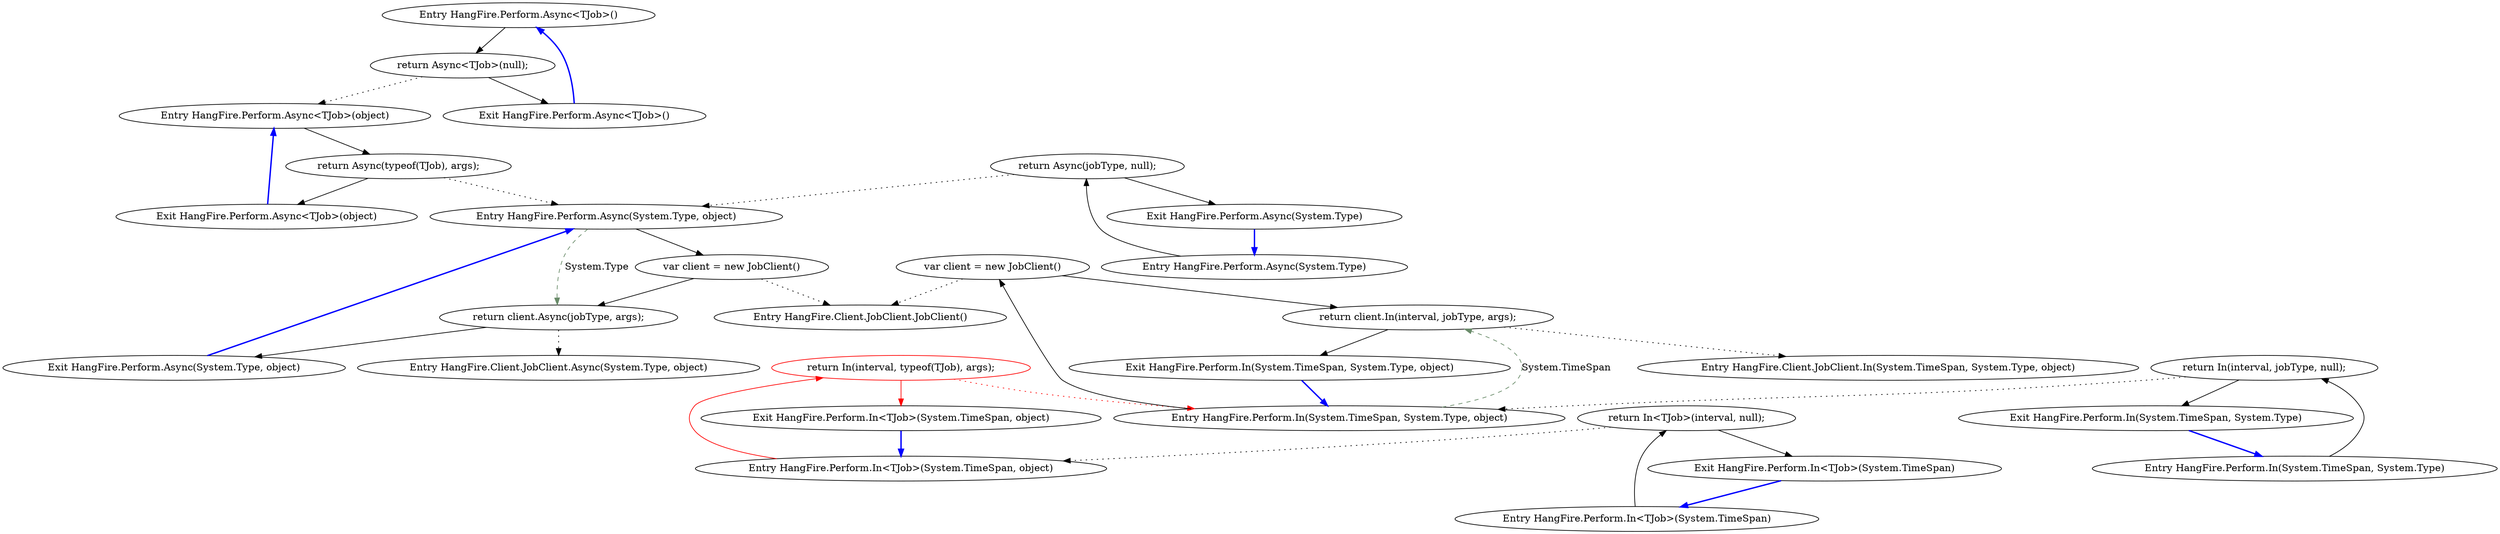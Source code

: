 digraph  {
n0 [label="Entry HangFire.Perform.Async<TJob>()", span="9-9", cluster="HangFire.Perform.Async<TJob>()"];
n1 [label="return Async<TJob>(null);", span="12-12", cluster="HangFire.Perform.Async<TJob>()"];
n2 [label="Exit HangFire.Perform.Async<TJob>()", span="9-9", cluster="HangFire.Perform.Async<TJob>()"];
n3 [label="Entry HangFire.Perform.Async<TJob>(object)", span="16-16", cluster="HangFire.Perform.Async<TJob>(object)"];
n4 [label="return Async(typeof(TJob), args);", span="19-19", cluster="HangFire.Perform.Async<TJob>(object)"];
n5 [label="Exit HangFire.Perform.Async<TJob>(object)", span="16-16", cluster="HangFire.Perform.Async<TJob>(object)"];
n6 [label="Entry HangFire.Perform.Async(System.Type, object)", span="27-27", cluster="HangFire.Perform.Async(System.Type, object)"];
n7 [label="Entry HangFire.Perform.Async(System.Type)", span="22-22", cluster="HangFire.Perform.Async(System.Type)"];
n8 [label="return Async(jobType, null);", span="24-24", cluster="HangFire.Perform.Async(System.Type)"];
n9 [label="Exit HangFire.Perform.Async(System.Type)", span="22-22", cluster="HangFire.Perform.Async(System.Type)"];
n10 [label="var client = new JobClient()", span="29-29", cluster="HangFire.Perform.Async(System.Type, object)"];
n11 [label="return client.Async(jobType, args);", span="31-31", cluster="HangFire.Perform.Async(System.Type, object)"];
n13 [label="Entry HangFire.Client.JobClient.JobClient()", span="7-7", cluster="HangFire.Client.JobClient.JobClient()"];
n12 [label="Exit HangFire.Perform.Async(System.Type, object)", span="27-27", cluster="HangFire.Perform.Async(System.Type, object)"];
n14 [label="Entry HangFire.Client.JobClient.Async(System.Type, object)", span="12-12", cluster="HangFire.Client.JobClient.Async(System.Type, object)"];
n15 [label="Entry HangFire.Perform.In<TJob>(System.TimeSpan)", span="36-36", cluster="HangFire.Perform.In<TJob>(System.TimeSpan)"];
n16 [label="return In<TJob>(interval, null);", span="39-39", cluster="HangFire.Perform.In<TJob>(System.TimeSpan)"];
n17 [label="Exit HangFire.Perform.In<TJob>(System.TimeSpan)", span="36-36", cluster="HangFire.Perform.In<TJob>(System.TimeSpan)"];
n18 [label="Entry HangFire.Perform.In<TJob>(System.TimeSpan, object)", span="43-43", cluster="HangFire.Perform.In<TJob>(System.TimeSpan, object)"];
n19 [label="return In(interval, typeof(TJob), args);", span="46-46", cluster="HangFire.Perform.In<TJob>(System.TimeSpan, object)", color=red, community=0];
n20 [label="Exit HangFire.Perform.In<TJob>(System.TimeSpan, object)", span="43-43", cluster="HangFire.Perform.In<TJob>(System.TimeSpan, object)"];
n21 [label="Entry HangFire.Perform.In(System.TimeSpan, System.Type, object)", span="54-54", cluster="HangFire.Perform.In(System.TimeSpan, System.Type, object)"];
n22 [label="Entry HangFire.Perform.In(System.TimeSpan, System.Type)", span="49-49", cluster="HangFire.Perform.In(System.TimeSpan, System.Type)"];
n23 [label="return In(interval, jobType, null);", span="51-51", cluster="HangFire.Perform.In(System.TimeSpan, System.Type)"];
n24 [label="Exit HangFire.Perform.In(System.TimeSpan, System.Type)", span="49-49", cluster="HangFire.Perform.In(System.TimeSpan, System.Type)"];
n25 [label="var client = new JobClient()", span="56-56", cluster="HangFire.Perform.In(System.TimeSpan, System.Type, object)"];
n26 [label="return client.In(interval, jobType, args);", span="58-58", cluster="HangFire.Perform.In(System.TimeSpan, System.Type, object)"];
n27 [label="Exit HangFire.Perform.In(System.TimeSpan, System.Type, object)", span="54-54", cluster="HangFire.Perform.In(System.TimeSpan, System.Type, object)"];
n28 [label="Entry HangFire.Client.JobClient.In(System.TimeSpan, System.Type, object)", span="40-40", cluster="HangFire.Client.JobClient.In(System.TimeSpan, System.Type, object)"];
n0 -> n1  [key=0, style=solid];
n1 -> n2  [key=0, style=solid];
n1 -> n3  [key=2, style=dotted];
n2 -> n0  [key=0, style=bold, color=blue];
n3 -> n4  [key=0, style=solid];
n4 -> n5  [key=0, style=solid];
n4 -> n6  [key=2, style=dotted];
n5 -> n3  [key=0, style=bold, color=blue];
n6 -> n10  [key=0, style=solid];
n6 -> n11  [key=1, style=dashed, color=darkseagreen4, label="System.Type"];
n7 -> n8  [key=0, style=solid];
n8 -> n9  [key=0, style=solid];
n8 -> n6  [key=2, style=dotted];
n9 -> n7  [key=0, style=bold, color=blue];
n10 -> n11  [key=0, style=solid];
n10 -> n13  [key=2, style=dotted];
n11 -> n12  [key=0, style=solid];
n11 -> n14  [key=2, style=dotted];
n12 -> n6  [key=0, style=bold, color=blue];
n15 -> n16  [key=0, style=solid];
n16 -> n17  [key=0, style=solid];
n16 -> n18  [key=2, style=dotted];
n17 -> n15  [key=0, style=bold, color=blue];
n18 -> n19  [key=0, style=solid, color=red];
n19 -> n20  [key=0, style=solid, color=red];
n19 -> n21  [key=2, style=dotted, color=red];
n20 -> n18  [key=0, style=bold, color=blue];
n21 -> n25  [key=0, style=solid];
n21 -> n26  [key=1, style=dashed, color=darkseagreen4, label="System.TimeSpan"];
n22 -> n23  [key=0, style=solid];
n23 -> n24  [key=0, style=solid];
n23 -> n21  [key=2, style=dotted];
n24 -> n22  [key=0, style=bold, color=blue];
n25 -> n26  [key=0, style=solid];
n25 -> n13  [key=2, style=dotted];
n26 -> n27  [key=0, style=solid];
n26 -> n28  [key=2, style=dotted];
n27 -> n21  [key=0, style=bold, color=blue];
}
